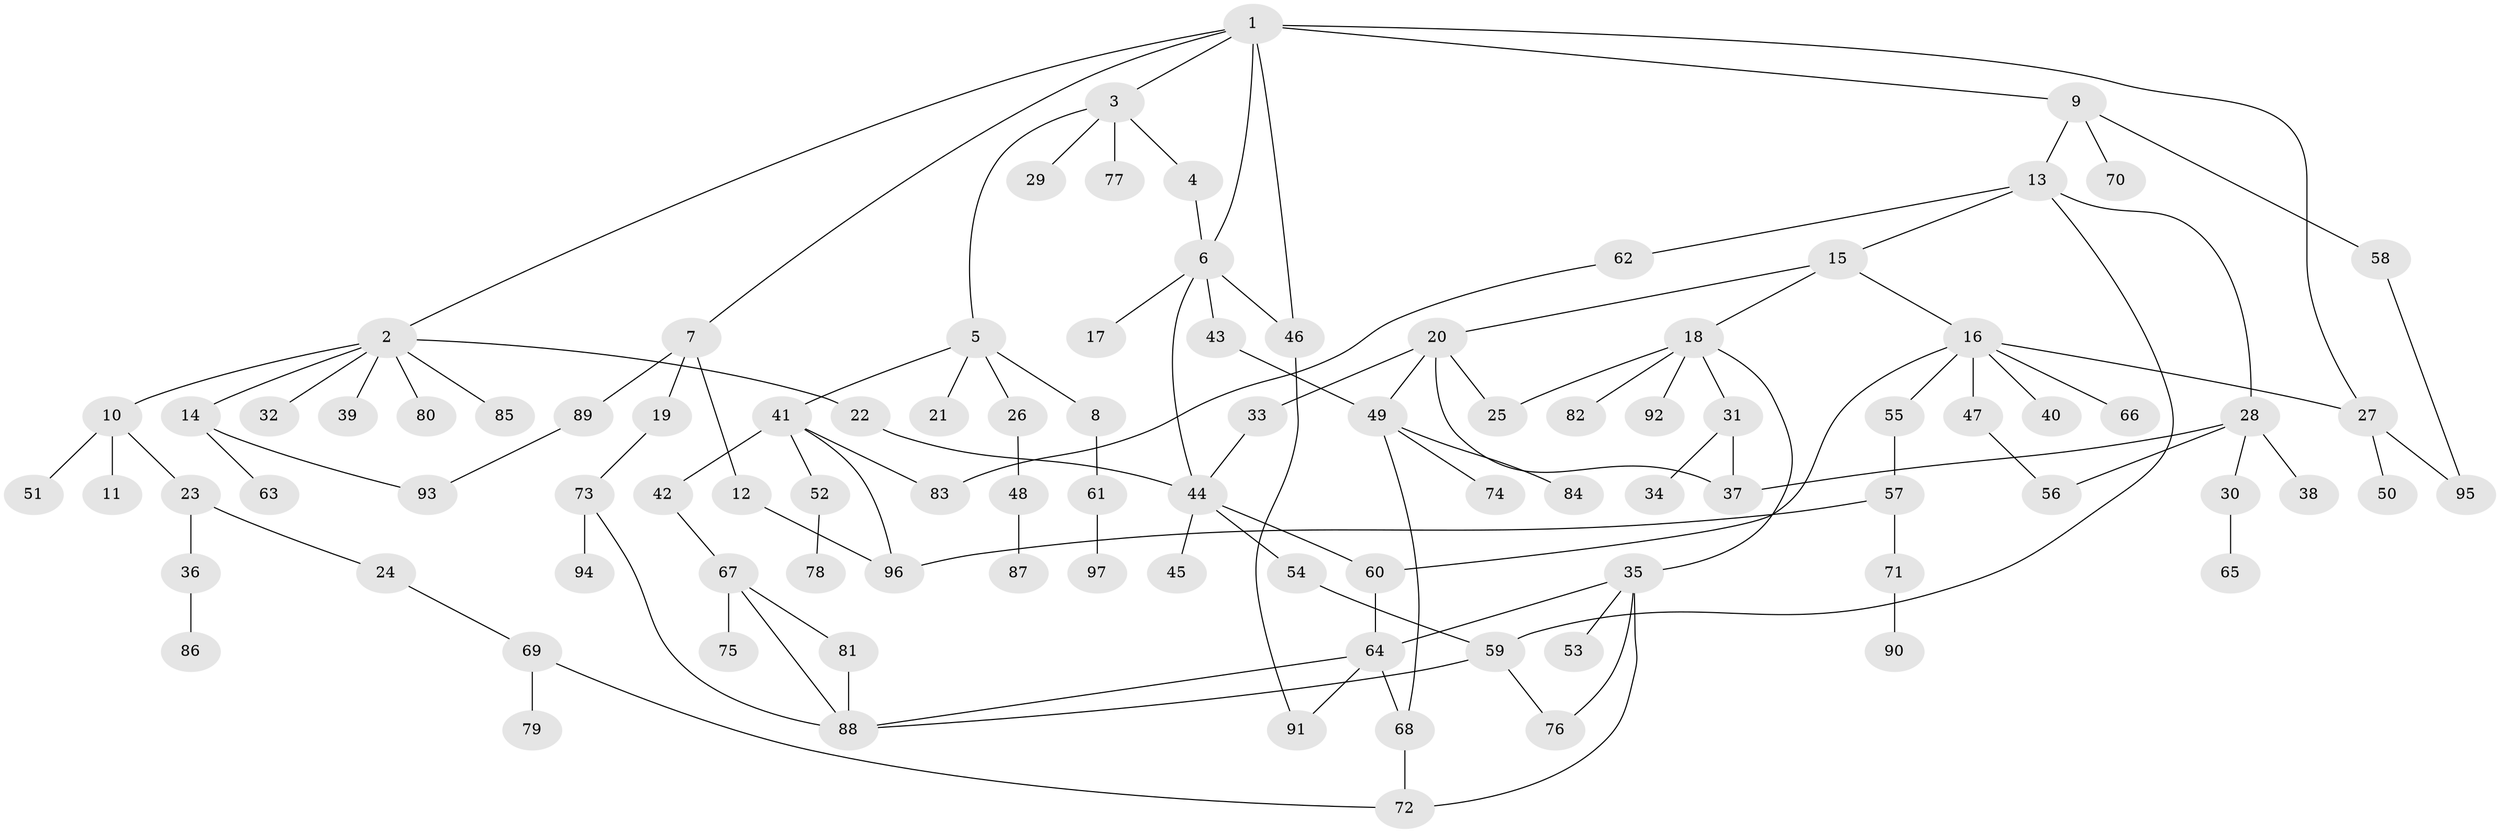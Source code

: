 // Generated by graph-tools (version 1.1) at 2025/25/03/09/25 03:25:31]
// undirected, 97 vertices, 123 edges
graph export_dot {
graph [start="1"]
  node [color=gray90,style=filled];
  1;
  2;
  3;
  4;
  5;
  6;
  7;
  8;
  9;
  10;
  11;
  12;
  13;
  14;
  15;
  16;
  17;
  18;
  19;
  20;
  21;
  22;
  23;
  24;
  25;
  26;
  27;
  28;
  29;
  30;
  31;
  32;
  33;
  34;
  35;
  36;
  37;
  38;
  39;
  40;
  41;
  42;
  43;
  44;
  45;
  46;
  47;
  48;
  49;
  50;
  51;
  52;
  53;
  54;
  55;
  56;
  57;
  58;
  59;
  60;
  61;
  62;
  63;
  64;
  65;
  66;
  67;
  68;
  69;
  70;
  71;
  72;
  73;
  74;
  75;
  76;
  77;
  78;
  79;
  80;
  81;
  82;
  83;
  84;
  85;
  86;
  87;
  88;
  89;
  90;
  91;
  92;
  93;
  94;
  95;
  96;
  97;
  1 -- 2;
  1 -- 3;
  1 -- 7;
  1 -- 9;
  1 -- 46;
  1 -- 6;
  1 -- 27;
  2 -- 10;
  2 -- 14;
  2 -- 22;
  2 -- 32;
  2 -- 39;
  2 -- 80;
  2 -- 85;
  3 -- 4;
  3 -- 5;
  3 -- 29;
  3 -- 77;
  4 -- 6;
  5 -- 8;
  5 -- 21;
  5 -- 26;
  5 -- 41;
  6 -- 17;
  6 -- 43;
  6 -- 44;
  6 -- 46;
  7 -- 12;
  7 -- 19;
  7 -- 89;
  8 -- 61;
  9 -- 13;
  9 -- 58;
  9 -- 70;
  10 -- 11;
  10 -- 23;
  10 -- 51;
  12 -- 96;
  13 -- 15;
  13 -- 28;
  13 -- 59;
  13 -- 62;
  14 -- 63;
  14 -- 93;
  15 -- 16;
  15 -- 18;
  15 -- 20;
  16 -- 27;
  16 -- 40;
  16 -- 47;
  16 -- 55;
  16 -- 66;
  16 -- 60;
  18 -- 25;
  18 -- 31;
  18 -- 35;
  18 -- 82;
  18 -- 92;
  19 -- 73;
  20 -- 33;
  20 -- 37;
  20 -- 25;
  20 -- 49;
  22 -- 44;
  23 -- 24;
  23 -- 36;
  24 -- 69;
  26 -- 48;
  27 -- 50;
  27 -- 95;
  28 -- 30;
  28 -- 38;
  28 -- 56;
  28 -- 37;
  30 -- 65;
  31 -- 34;
  31 -- 37;
  33 -- 44;
  35 -- 53;
  35 -- 64;
  35 -- 76;
  35 -- 72;
  36 -- 86;
  41 -- 42;
  41 -- 52;
  41 -- 83;
  41 -- 96;
  42 -- 67;
  43 -- 49;
  44 -- 45;
  44 -- 54;
  44 -- 60;
  46 -- 91;
  47 -- 56;
  48 -- 87;
  49 -- 74;
  49 -- 84;
  49 -- 68;
  52 -- 78;
  54 -- 59;
  55 -- 57;
  57 -- 71;
  57 -- 96;
  58 -- 95;
  59 -- 76;
  59 -- 88;
  60 -- 64;
  61 -- 97;
  62 -- 83;
  64 -- 68;
  64 -- 91;
  64 -- 88;
  67 -- 75;
  67 -- 81;
  67 -- 88;
  68 -- 72;
  69 -- 79;
  69 -- 72;
  71 -- 90;
  73 -- 94;
  73 -- 88;
  81 -- 88;
  89 -- 93;
}
